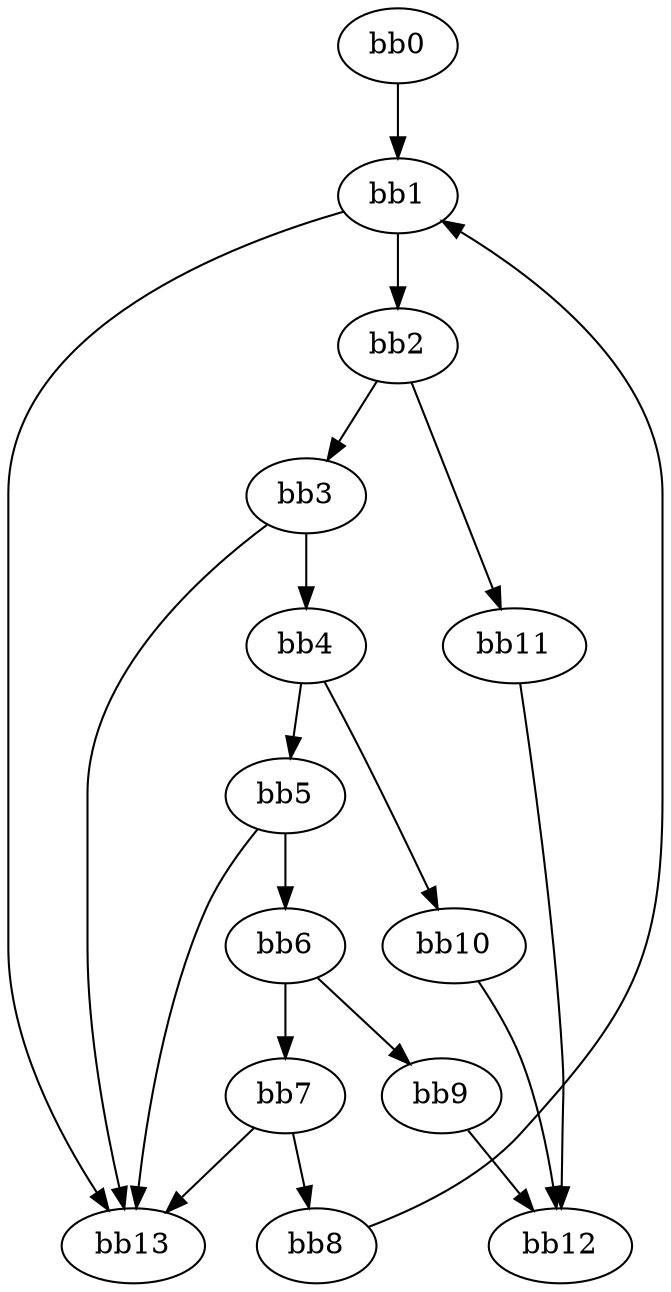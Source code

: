 digraph {
    0 [ label = "bb0\l" ]
    1 [ label = "bb1\l" ]
    2 [ label = "bb2\l" ]
    3 [ label = "bb3\l" ]
    4 [ label = "bb4\l" ]
    5 [ label = "bb5\l" ]
    6 [ label = "bb6\l" ]
    7 [ label = "bb7\l" ]
    8 [ label = "bb8\l" ]
    9 [ label = "bb9\l" ]
    10 [ label = "bb10\l" ]
    11 [ label = "bb11\l" ]
    12 [ label = "bb12\l" ]
    13 [ label = "bb13\l" ]
    0 -> 1 [ ]
    1 -> 2 [ ]
    1 -> 13 [ ]
    2 -> 3 [ ]
    2 -> 11 [ ]
    3 -> 4 [ ]
    3 -> 13 [ ]
    4 -> 5 [ ]
    4 -> 10 [ ]
    5 -> 6 [ ]
    5 -> 13 [ ]
    6 -> 7 [ ]
    6 -> 9 [ ]
    7 -> 8 [ ]
    7 -> 13 [ ]
    8 -> 1 [ ]
    9 -> 12 [ ]
    10 -> 12 [ ]
    11 -> 12 [ ]
}


